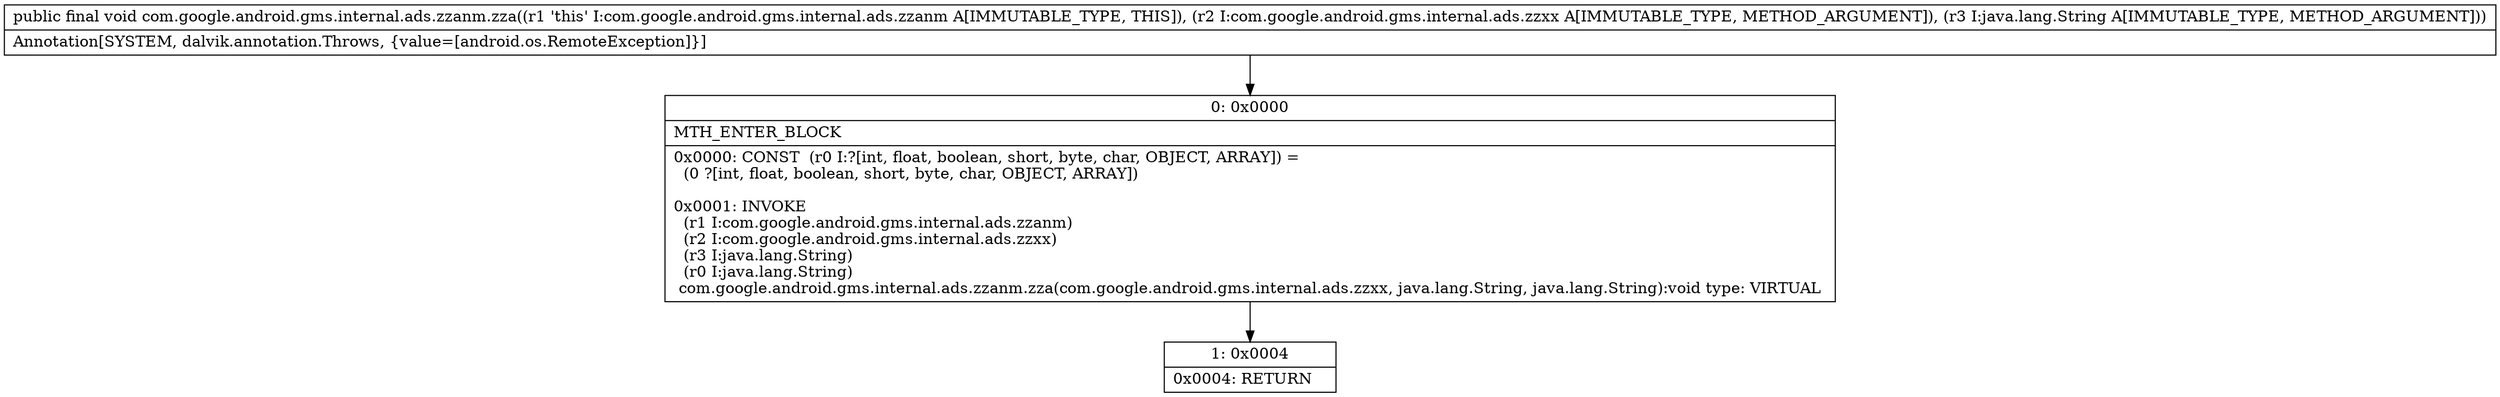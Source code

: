 digraph "CFG forcom.google.android.gms.internal.ads.zzanm.zza(Lcom\/google\/android\/gms\/internal\/ads\/zzxx;Ljava\/lang\/String;)V" {
Node_0 [shape=record,label="{0\:\ 0x0000|MTH_ENTER_BLOCK\l|0x0000: CONST  (r0 I:?[int, float, boolean, short, byte, char, OBJECT, ARRAY]) = \l  (0 ?[int, float, boolean, short, byte, char, OBJECT, ARRAY])\l \l0x0001: INVOKE  \l  (r1 I:com.google.android.gms.internal.ads.zzanm)\l  (r2 I:com.google.android.gms.internal.ads.zzxx)\l  (r3 I:java.lang.String)\l  (r0 I:java.lang.String)\l com.google.android.gms.internal.ads.zzanm.zza(com.google.android.gms.internal.ads.zzxx, java.lang.String, java.lang.String):void type: VIRTUAL \l}"];
Node_1 [shape=record,label="{1\:\ 0x0004|0x0004: RETURN   \l}"];
MethodNode[shape=record,label="{public final void com.google.android.gms.internal.ads.zzanm.zza((r1 'this' I:com.google.android.gms.internal.ads.zzanm A[IMMUTABLE_TYPE, THIS]), (r2 I:com.google.android.gms.internal.ads.zzxx A[IMMUTABLE_TYPE, METHOD_ARGUMENT]), (r3 I:java.lang.String A[IMMUTABLE_TYPE, METHOD_ARGUMENT]))  | Annotation[SYSTEM, dalvik.annotation.Throws, \{value=[android.os.RemoteException]\}]\l}"];
MethodNode -> Node_0;
Node_0 -> Node_1;
}

